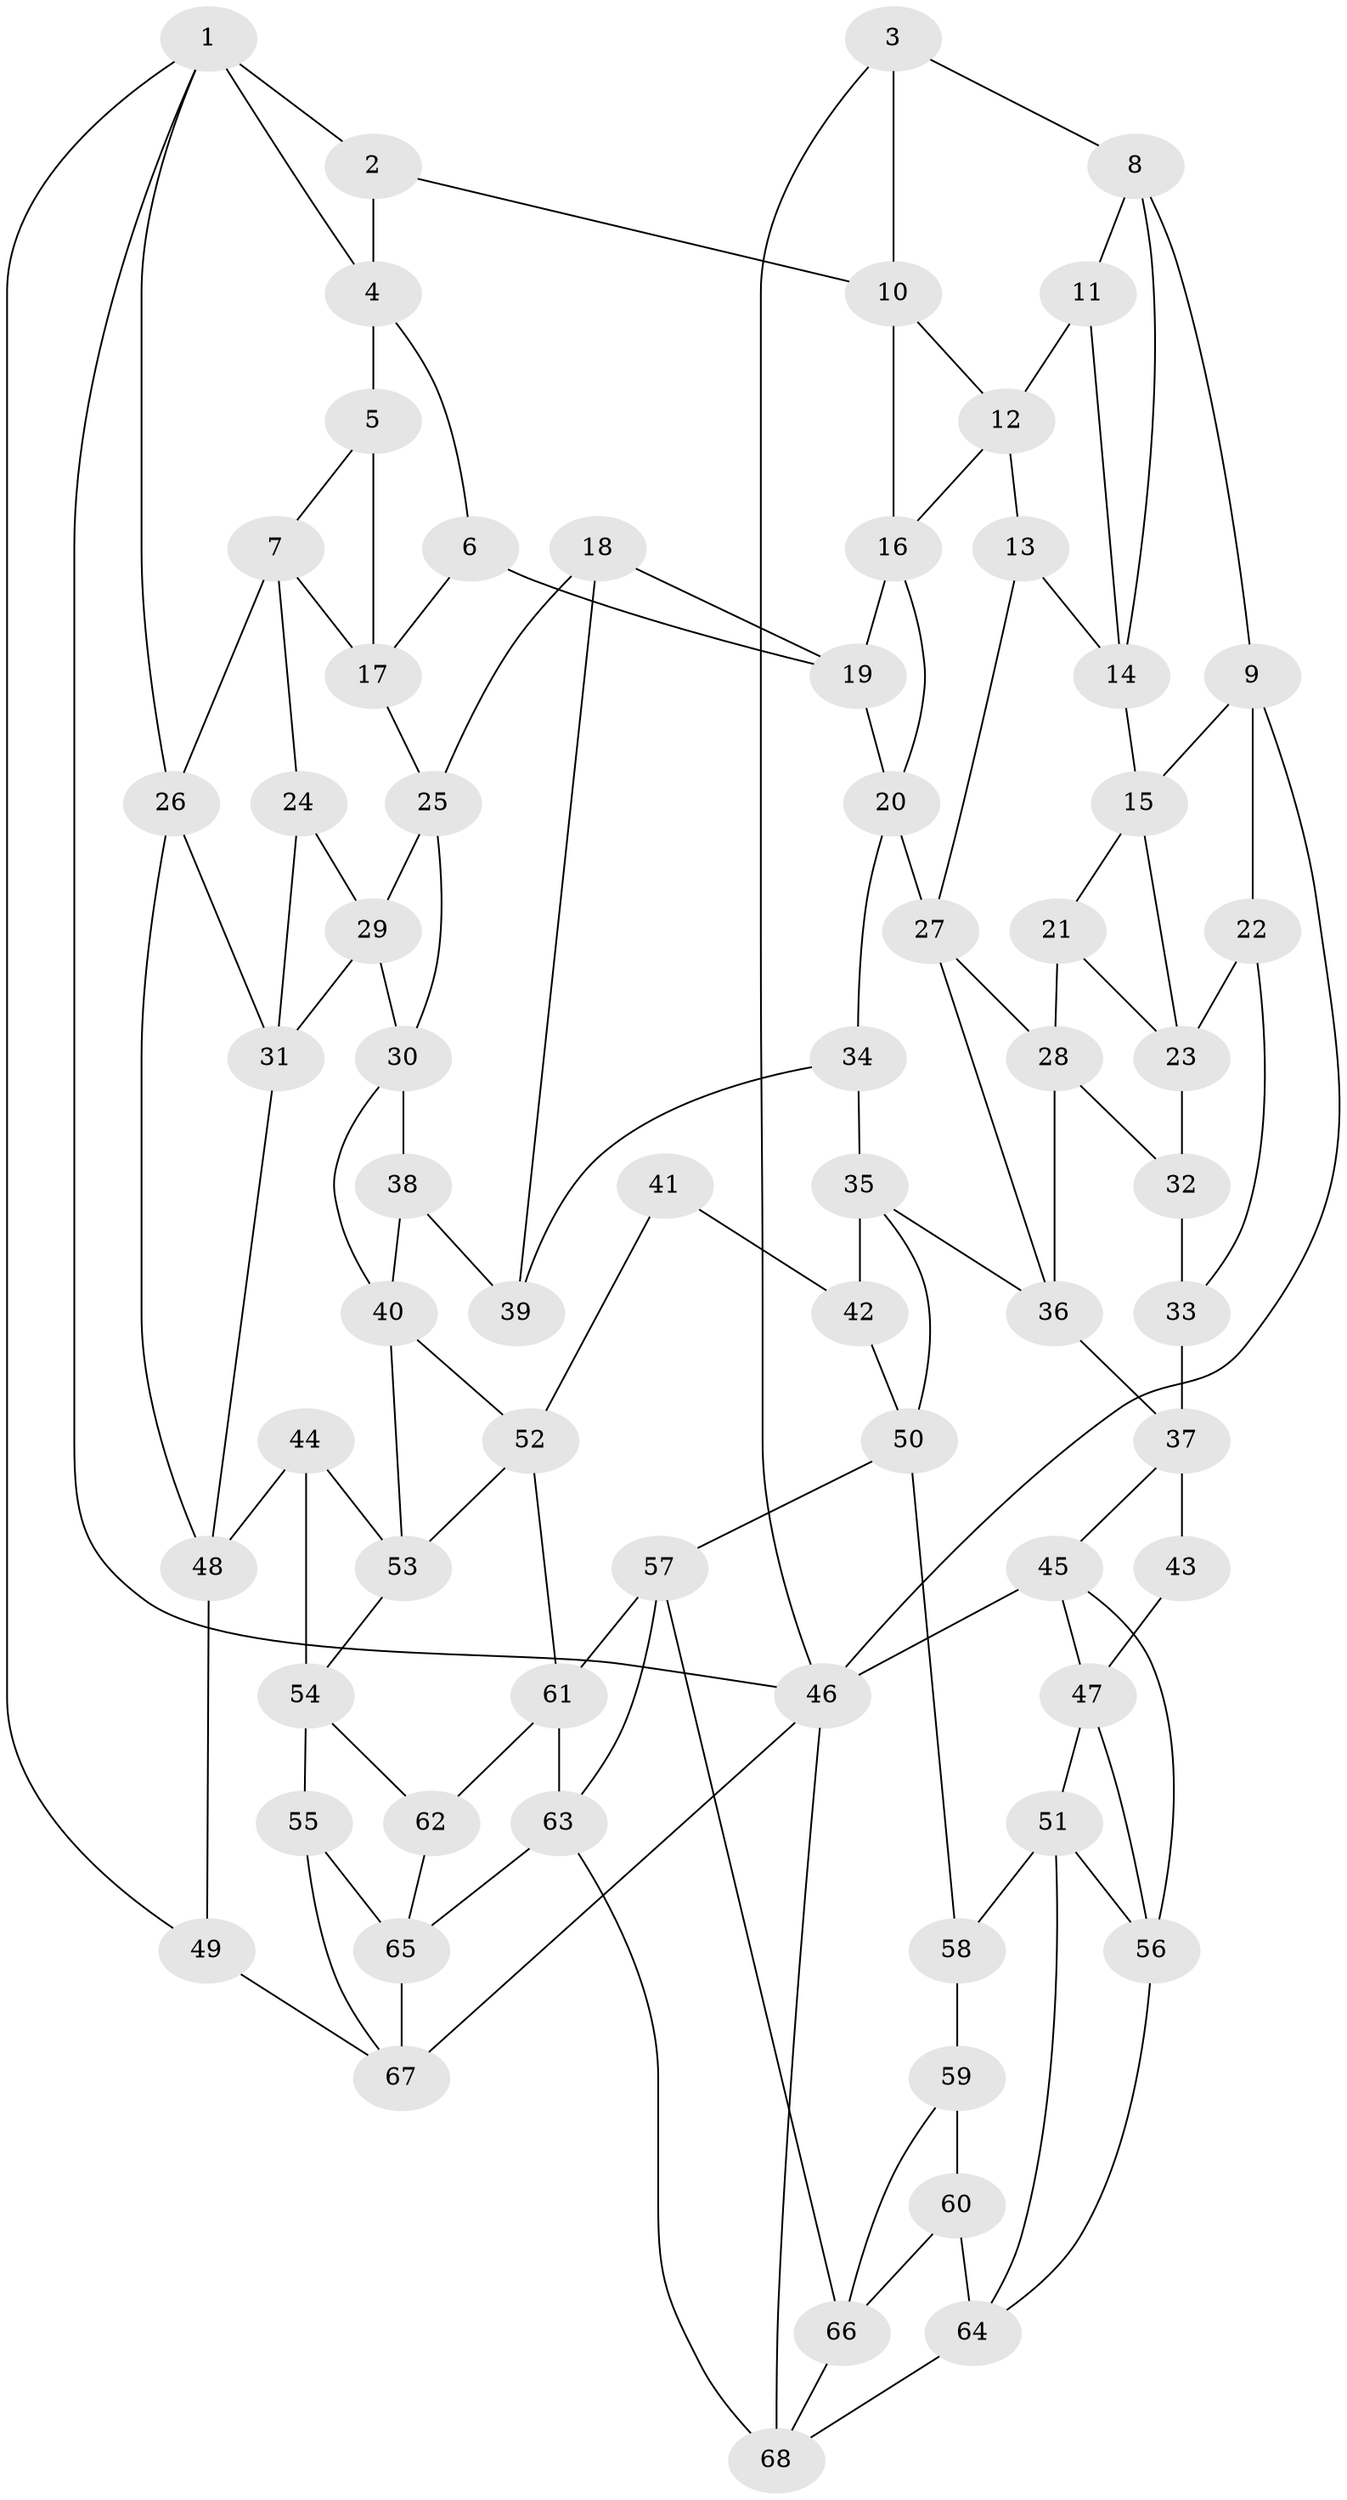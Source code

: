 // original degree distribution, {3: 0.022222222222222223, 5: 0.4666666666666667, 6: 0.2518518518518518, 4: 0.25925925925925924}
// Generated by graph-tools (version 1.1) at 2025/03/03/09/25 03:03:29]
// undirected, 68 vertices, 124 edges
graph export_dot {
graph [start="1"]
  node [color=gray90,style=filled];
  1;
  2;
  3;
  4;
  5;
  6;
  7;
  8;
  9;
  10;
  11;
  12;
  13;
  14;
  15;
  16;
  17;
  18;
  19;
  20;
  21;
  22;
  23;
  24;
  25;
  26;
  27;
  28;
  29;
  30;
  31;
  32;
  33;
  34;
  35;
  36;
  37;
  38;
  39;
  40;
  41;
  42;
  43;
  44;
  45;
  46;
  47;
  48;
  49;
  50;
  51;
  52;
  53;
  54;
  55;
  56;
  57;
  58;
  59;
  60;
  61;
  62;
  63;
  64;
  65;
  66;
  67;
  68;
  1 -- 2 [weight=1.0];
  1 -- 4 [weight=1.0];
  1 -- 26 [weight=1.0];
  1 -- 46 [weight=1.0];
  1 -- 49 [weight=1.0];
  2 -- 4 [weight=1.0];
  2 -- 10 [weight=1.0];
  3 -- 8 [weight=1.0];
  3 -- 10 [weight=1.0];
  3 -- 46 [weight=1.0];
  4 -- 5 [weight=1.0];
  4 -- 6 [weight=1.0];
  5 -- 7 [weight=1.0];
  5 -- 17 [weight=1.0];
  6 -- 17 [weight=1.0];
  6 -- 19 [weight=1.0];
  7 -- 17 [weight=1.0];
  7 -- 24 [weight=1.0];
  7 -- 26 [weight=1.0];
  8 -- 9 [weight=1.0];
  8 -- 11 [weight=1.0];
  8 -- 14 [weight=1.0];
  9 -- 15 [weight=1.0];
  9 -- 22 [weight=1.0];
  9 -- 46 [weight=1.0];
  10 -- 12 [weight=1.0];
  10 -- 16 [weight=1.0];
  11 -- 12 [weight=1.0];
  11 -- 14 [weight=1.0];
  12 -- 13 [weight=1.0];
  12 -- 16 [weight=1.0];
  13 -- 14 [weight=1.0];
  13 -- 27 [weight=1.0];
  14 -- 15 [weight=1.0];
  15 -- 21 [weight=1.0];
  15 -- 23 [weight=1.0];
  16 -- 19 [weight=1.0];
  16 -- 20 [weight=1.0];
  17 -- 25 [weight=1.0];
  18 -- 19 [weight=1.0];
  18 -- 25 [weight=1.0];
  18 -- 39 [weight=1.0];
  19 -- 20 [weight=1.0];
  20 -- 27 [weight=1.0];
  20 -- 34 [weight=1.0];
  21 -- 23 [weight=1.0];
  21 -- 28 [weight=1.0];
  22 -- 23 [weight=1.0];
  22 -- 33 [weight=1.0];
  23 -- 32 [weight=1.0];
  24 -- 29 [weight=1.0];
  24 -- 31 [weight=1.0];
  25 -- 29 [weight=1.0];
  25 -- 30 [weight=1.0];
  26 -- 31 [weight=1.0];
  26 -- 48 [weight=1.0];
  27 -- 28 [weight=1.0];
  27 -- 36 [weight=1.0];
  28 -- 32 [weight=1.0];
  28 -- 36 [weight=1.0];
  29 -- 30 [weight=1.0];
  29 -- 31 [weight=1.0];
  30 -- 38 [weight=1.0];
  30 -- 40 [weight=1.0];
  31 -- 48 [weight=1.0];
  32 -- 33 [weight=1.0];
  33 -- 37 [weight=2.0];
  34 -- 35 [weight=1.0];
  34 -- 39 [weight=1.0];
  35 -- 36 [weight=1.0];
  35 -- 42 [weight=1.0];
  35 -- 50 [weight=1.0];
  36 -- 37 [weight=1.0];
  37 -- 43 [weight=2.0];
  37 -- 45 [weight=1.0];
  38 -- 39 [weight=2.0];
  38 -- 40 [weight=1.0];
  40 -- 52 [weight=1.0];
  40 -- 53 [weight=1.0];
  41 -- 42 [weight=1.0];
  41 -- 52 [weight=1.0];
  42 -- 50 [weight=1.0];
  43 -- 47 [weight=1.0];
  44 -- 48 [weight=1.0];
  44 -- 53 [weight=1.0];
  44 -- 54 [weight=1.0];
  45 -- 46 [weight=1.0];
  45 -- 47 [weight=1.0];
  45 -- 56 [weight=1.0];
  46 -- 67 [weight=1.0];
  46 -- 68 [weight=1.0];
  47 -- 51 [weight=1.0];
  47 -- 56 [weight=1.0];
  48 -- 49 [weight=1.0];
  49 -- 67 [weight=2.0];
  50 -- 57 [weight=1.0];
  50 -- 58 [weight=1.0];
  51 -- 56 [weight=1.0];
  51 -- 58 [weight=1.0];
  51 -- 64 [weight=1.0];
  52 -- 53 [weight=1.0];
  52 -- 61 [weight=1.0];
  53 -- 54 [weight=1.0];
  54 -- 55 [weight=1.0];
  54 -- 62 [weight=1.0];
  55 -- 65 [weight=1.0];
  55 -- 67 [weight=1.0];
  56 -- 64 [weight=1.0];
  57 -- 61 [weight=1.0];
  57 -- 63 [weight=1.0];
  57 -- 66 [weight=1.0];
  58 -- 59 [weight=2.0];
  59 -- 60 [weight=1.0];
  59 -- 66 [weight=1.0];
  60 -- 64 [weight=1.0];
  60 -- 66 [weight=1.0];
  61 -- 62 [weight=1.0];
  61 -- 63 [weight=1.0];
  62 -- 65 [weight=1.0];
  63 -- 65 [weight=1.0];
  63 -- 68 [weight=1.0];
  64 -- 68 [weight=1.0];
  65 -- 67 [weight=3.0];
  66 -- 68 [weight=1.0];
}
